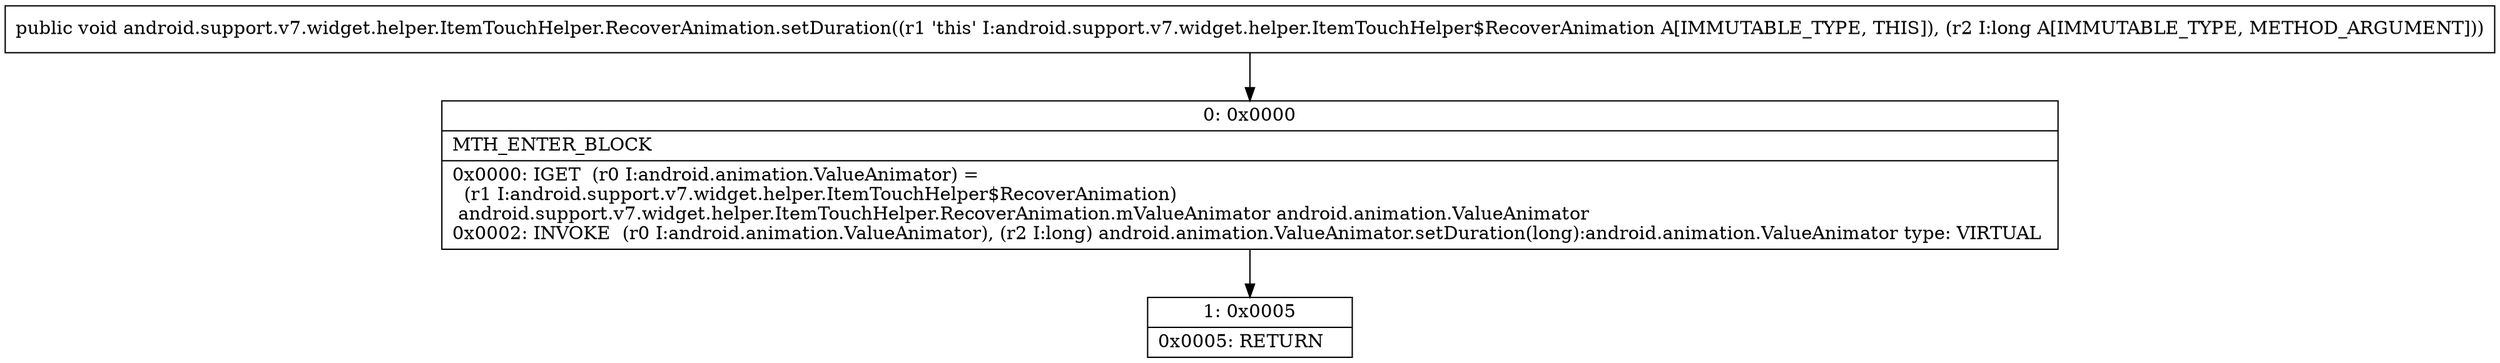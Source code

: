 digraph "CFG forandroid.support.v7.widget.helper.ItemTouchHelper.RecoverAnimation.setDuration(J)V" {
Node_0 [shape=record,label="{0\:\ 0x0000|MTH_ENTER_BLOCK\l|0x0000: IGET  (r0 I:android.animation.ValueAnimator) = \l  (r1 I:android.support.v7.widget.helper.ItemTouchHelper$RecoverAnimation)\l android.support.v7.widget.helper.ItemTouchHelper.RecoverAnimation.mValueAnimator android.animation.ValueAnimator \l0x0002: INVOKE  (r0 I:android.animation.ValueAnimator), (r2 I:long) android.animation.ValueAnimator.setDuration(long):android.animation.ValueAnimator type: VIRTUAL \l}"];
Node_1 [shape=record,label="{1\:\ 0x0005|0x0005: RETURN   \l}"];
MethodNode[shape=record,label="{public void android.support.v7.widget.helper.ItemTouchHelper.RecoverAnimation.setDuration((r1 'this' I:android.support.v7.widget.helper.ItemTouchHelper$RecoverAnimation A[IMMUTABLE_TYPE, THIS]), (r2 I:long A[IMMUTABLE_TYPE, METHOD_ARGUMENT])) }"];
MethodNode -> Node_0;
Node_0 -> Node_1;
}

